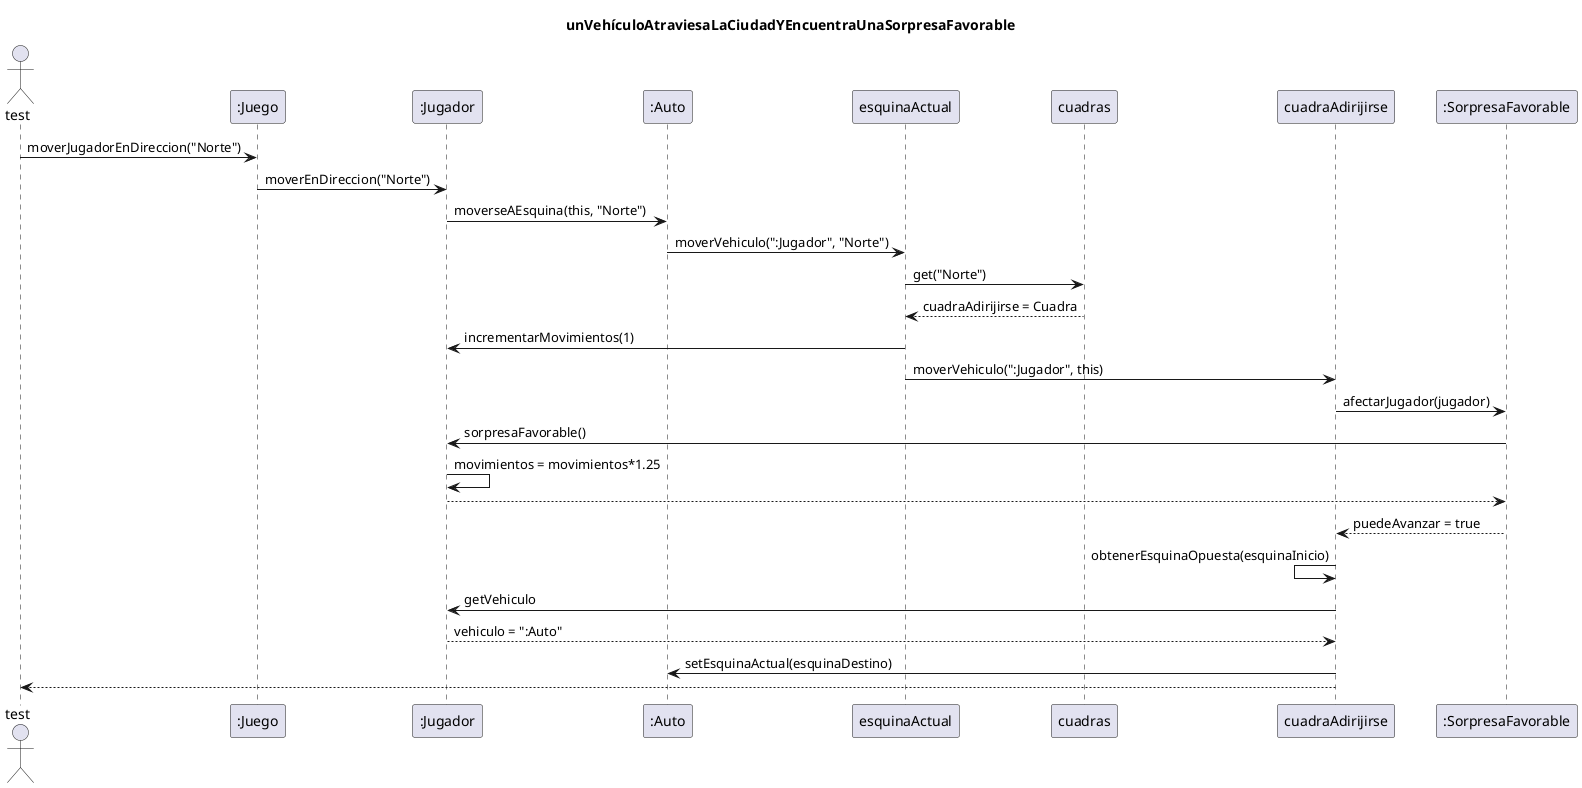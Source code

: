 @startuml

title: unVehículoAtraviesaLaCiudadYEncuentraUnaSorpresaFavorable


Actor test
test -> ":Juego" : moverJugadorEnDireccion("Norte")
":Juego" -> ":Jugador" : moverEnDireccion("Norte")
":Jugador" -> ":Auto" : moverseAEsquina(this, "Norte")
":Auto" -> esquinaActual : moverVehiculo(":Jugador", "Norte")
esquinaActual -> cuadras : get("Norte")
esquinaActual <-- cuadras : cuadraAdirijirse = Cuadra
esquinaActual -> ":Jugador" : incrementarMovimientos(1)
esquinaActual -> cuadraAdirijirse : moverVehiculo(":Jugador", this)
cuadraAdirijirse -> ":SorpresaFavorable" : afectarJugador(jugador)
":SorpresaFavorable" -> ":Jugador" : sorpresaFavorable()
":Jugador" -> ":Jugador" : movimientos = movimientos*1.25
":SorpresaFavorable" <-- ":Jugador"
cuadraAdirijirse <-- ":SorpresaFavorable" : puedeAvanzar = true
cuadraAdirijirse <- cuadraAdirijirse : obtenerEsquinaOpuesta(esquinaInicio)
cuadraAdirijirse -> ":Jugador" : getVehiculo
cuadraAdirijirse <-- ":Jugador" : vehiculo = ":Auto"
cuadraAdirijirse -> ":Auto" : setEsquinaActual(esquinaDestino)
test <-- cuadraAdirijirse

@enduml